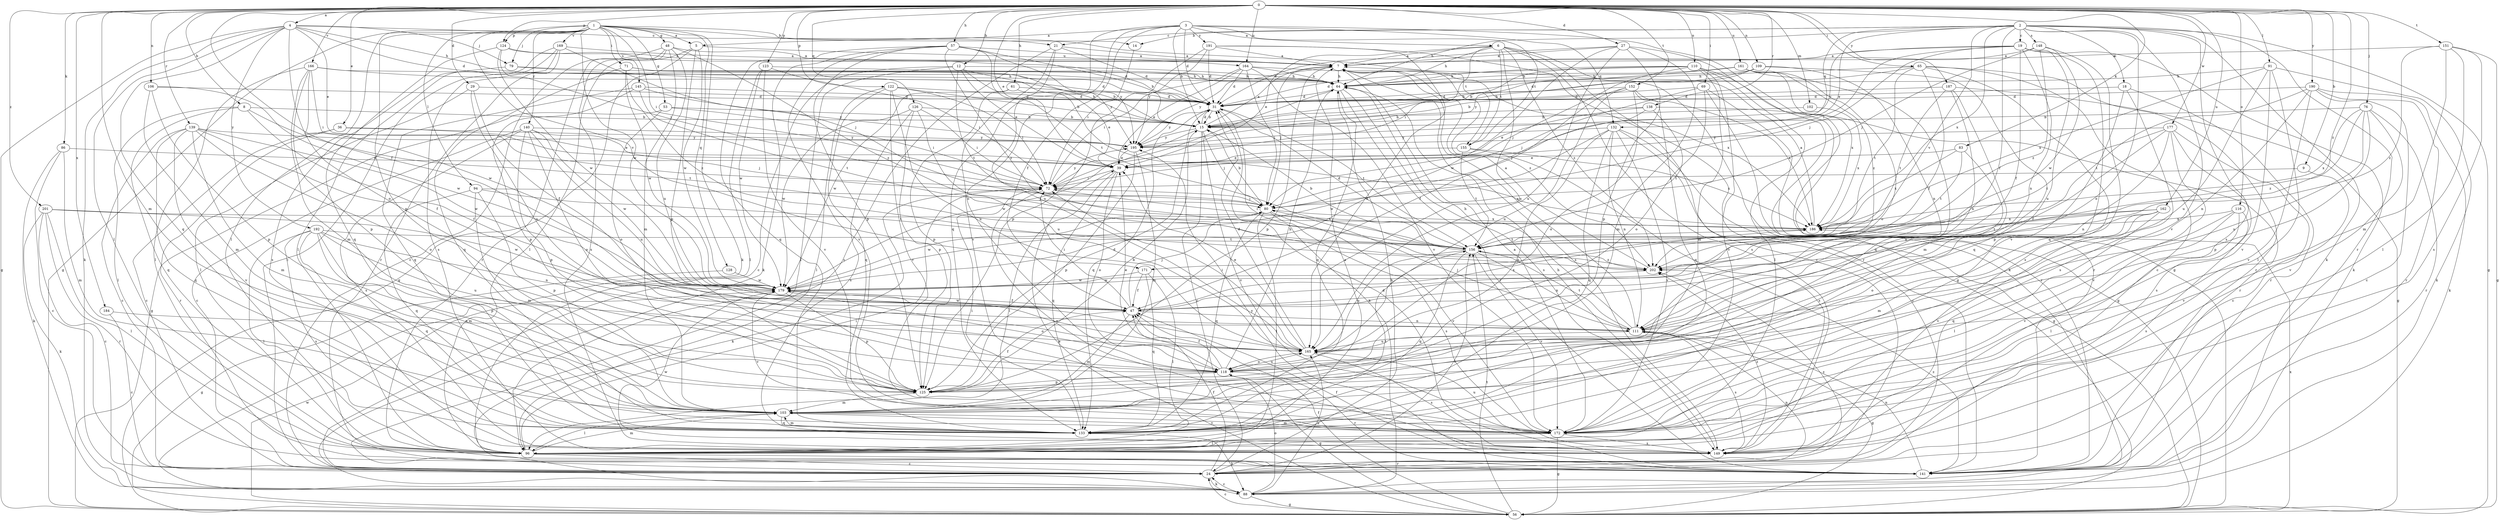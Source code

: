 strict digraph  {
0;
1;
2;
3;
4;
5;
6;
7;
8;
9;
12;
14;
15;
18;
19;
21;
24;
27;
29;
31;
36;
39;
47;
48;
53;
56;
57;
61;
64;
65;
69;
71;
72;
76;
79;
80;
83;
86;
88;
91;
94;
96;
102;
103;
106;
109;
110;
111;
116;
118;
122;
123;
124;
125;
126;
128;
132;
133;
138;
139;
140;
141;
145;
148;
149;
151;
152;
155;
156;
161;
162;
164;
165;
166;
169;
171;
172;
177;
179;
184;
186;
187;
190;
191;
192;
195;
201;
202;
0 -> 4  [label=a];
0 -> 8  [label=b];
0 -> 9  [label=b];
0 -> 12  [label=b];
0 -> 27  [label=d];
0 -> 29  [label=d];
0 -> 36  [label=e];
0 -> 39  [label=e];
0 -> 47  [label=f];
0 -> 57  [label=h];
0 -> 61  [label=h];
0 -> 65  [label=i];
0 -> 69  [label=i];
0 -> 76  [label=j];
0 -> 83  [label=k];
0 -> 86  [label=k];
0 -> 91  [label=l];
0 -> 102  [label=m];
0 -> 103  [label=m];
0 -> 106  [label=n];
0 -> 109  [label=n];
0 -> 110  [label=n];
0 -> 116  [label=o];
0 -> 122  [label=p];
0 -> 123  [label=p];
0 -> 124  [label=p];
0 -> 126  [label=q];
0 -> 138  [label=r];
0 -> 139  [label=r];
0 -> 151  [label=t];
0 -> 152  [label=t];
0 -> 161  [label=u];
0 -> 162  [label=u];
0 -> 164  [label=u];
0 -> 166  [label=v];
0 -> 177  [label=w];
0 -> 184  [label=x];
0 -> 187  [label=y];
0 -> 190  [label=y];
0 -> 201  [label=z];
0 -> 202  [label=z];
1 -> 5  [label=a];
1 -> 14  [label=b];
1 -> 48  [label=g];
1 -> 53  [label=g];
1 -> 56  [label=g];
1 -> 71  [label=i];
1 -> 72  [label=i];
1 -> 79  [label=j];
1 -> 88  [label=k];
1 -> 94  [label=l];
1 -> 96  [label=l];
1 -> 124  [label=p];
1 -> 125  [label=p];
1 -> 128  [label=q];
1 -> 140  [label=r];
1 -> 145  [label=s];
1 -> 155  [label=t];
1 -> 169  [label=v];
1 -> 171  [label=v];
1 -> 179  [label=w];
2 -> 14  [label=b];
2 -> 18  [label=c];
2 -> 19  [label=c];
2 -> 21  [label=c];
2 -> 39  [label=e];
2 -> 47  [label=f];
2 -> 56  [label=g];
2 -> 64  [label=h];
2 -> 88  [label=k];
2 -> 118  [label=o];
2 -> 132  [label=q];
2 -> 141  [label=r];
2 -> 148  [label=s];
2 -> 149  [label=s];
2 -> 171  [label=v];
2 -> 172  [label=v];
2 -> 186  [label=x];
3 -> 5  [label=a];
3 -> 6  [label=a];
3 -> 15  [label=b];
3 -> 31  [label=d];
3 -> 47  [label=f];
3 -> 56  [label=g];
3 -> 118  [label=o];
3 -> 132  [label=q];
3 -> 133  [label=q];
3 -> 155  [label=t];
3 -> 191  [label=y];
4 -> 21  [label=c];
4 -> 31  [label=d];
4 -> 39  [label=e];
4 -> 56  [label=g];
4 -> 64  [label=h];
4 -> 79  [label=j];
4 -> 88  [label=k];
4 -> 96  [label=l];
4 -> 118  [label=o];
4 -> 133  [label=q];
4 -> 192  [label=y];
5 -> 56  [label=g];
5 -> 96  [label=l];
5 -> 125  [label=p];
5 -> 164  [label=u];
5 -> 179  [label=w];
6 -> 7  [label=a];
6 -> 24  [label=c];
6 -> 39  [label=e];
6 -> 56  [label=g];
6 -> 64  [label=h];
6 -> 72  [label=i];
6 -> 149  [label=s];
6 -> 155  [label=t];
6 -> 165  [label=u];
6 -> 202  [label=z];
7 -> 64  [label=h];
7 -> 80  [label=j];
7 -> 125  [label=p];
7 -> 149  [label=s];
7 -> 195  [label=y];
7 -> 202  [label=z];
8 -> 15  [label=b];
8 -> 47  [label=f];
8 -> 96  [label=l];
8 -> 133  [label=q];
8 -> 156  [label=t];
9 -> 72  [label=i];
9 -> 172  [label=v];
12 -> 24  [label=c];
12 -> 39  [label=e];
12 -> 64  [label=h];
12 -> 96  [label=l];
12 -> 156  [label=t];
12 -> 186  [label=x];
12 -> 195  [label=y];
14 -> 72  [label=i];
15 -> 7  [label=a];
15 -> 24  [label=c];
15 -> 31  [label=d];
15 -> 80  [label=j];
15 -> 172  [label=v];
15 -> 179  [label=w];
15 -> 195  [label=y];
18 -> 31  [label=d];
18 -> 125  [label=p];
18 -> 141  [label=r];
18 -> 149  [label=s];
19 -> 7  [label=a];
19 -> 47  [label=f];
19 -> 72  [label=i];
19 -> 80  [label=j];
19 -> 88  [label=k];
19 -> 111  [label=n];
19 -> 165  [label=u];
19 -> 172  [label=v];
19 -> 195  [label=y];
21 -> 7  [label=a];
21 -> 24  [label=c];
21 -> 31  [label=d];
21 -> 165  [label=u];
21 -> 172  [label=v];
24 -> 47  [label=f];
24 -> 64  [label=h];
24 -> 88  [label=k];
24 -> 111  [label=n];
24 -> 156  [label=t];
24 -> 202  [label=z];
27 -> 7  [label=a];
27 -> 31  [label=d];
27 -> 88  [label=k];
27 -> 103  [label=m];
27 -> 125  [label=p];
27 -> 165  [label=u];
27 -> 179  [label=w];
29 -> 31  [label=d];
29 -> 47  [label=f];
29 -> 96  [label=l];
29 -> 165  [label=u];
31 -> 15  [label=b];
31 -> 88  [label=k];
31 -> 133  [label=q];
31 -> 156  [label=t];
31 -> 195  [label=y];
36 -> 24  [label=c];
36 -> 39  [label=e];
36 -> 141  [label=r];
36 -> 195  [label=y];
39 -> 72  [label=i];
39 -> 96  [label=l];
39 -> 118  [label=o];
39 -> 133  [label=q];
47 -> 72  [label=i];
47 -> 80  [label=j];
47 -> 103  [label=m];
47 -> 111  [label=n];
47 -> 179  [label=w];
47 -> 186  [label=x];
48 -> 7  [label=a];
48 -> 24  [label=c];
48 -> 103  [label=m];
48 -> 141  [label=r];
48 -> 149  [label=s];
48 -> 165  [label=u];
48 -> 202  [label=z];
53 -> 15  [label=b];
53 -> 56  [label=g];
53 -> 72  [label=i];
53 -> 118  [label=o];
56 -> 24  [label=c];
56 -> 39  [label=e];
56 -> 47  [label=f];
56 -> 156  [label=t];
56 -> 179  [label=w];
56 -> 186  [label=x];
57 -> 7  [label=a];
57 -> 15  [label=b];
57 -> 88  [label=k];
57 -> 125  [label=p];
57 -> 133  [label=q];
57 -> 156  [label=t];
57 -> 172  [label=v];
57 -> 195  [label=y];
57 -> 202  [label=z];
61 -> 31  [label=d];
61 -> 39  [label=e];
61 -> 125  [label=p];
61 -> 179  [label=w];
64 -> 31  [label=d];
64 -> 72  [label=i];
64 -> 133  [label=q];
64 -> 141  [label=r];
64 -> 149  [label=s];
65 -> 15  [label=b];
65 -> 24  [label=c];
65 -> 47  [label=f];
65 -> 64  [label=h];
65 -> 141  [label=r];
65 -> 149  [label=s];
65 -> 156  [label=t];
69 -> 31  [label=d];
69 -> 56  [label=g];
69 -> 80  [label=j];
69 -> 118  [label=o];
69 -> 141  [label=r];
71 -> 15  [label=b];
71 -> 64  [label=h];
71 -> 133  [label=q];
71 -> 179  [label=w];
71 -> 202  [label=z];
72 -> 80  [label=j];
72 -> 88  [label=k];
72 -> 149  [label=s];
72 -> 195  [label=y];
76 -> 15  [label=b];
76 -> 125  [label=p];
76 -> 141  [label=r];
76 -> 165  [label=u];
76 -> 172  [label=v];
76 -> 186  [label=x];
76 -> 202  [label=z];
79 -> 15  [label=b];
79 -> 64  [label=h];
79 -> 149  [label=s];
80 -> 15  [label=b];
80 -> 96  [label=l];
80 -> 133  [label=q];
80 -> 149  [label=s];
80 -> 172  [label=v];
80 -> 179  [label=w];
80 -> 186  [label=x];
83 -> 39  [label=e];
83 -> 111  [label=n];
83 -> 156  [label=t];
83 -> 186  [label=x];
86 -> 24  [label=c];
86 -> 39  [label=e];
86 -> 88  [label=k];
86 -> 103  [label=m];
88 -> 24  [label=c];
88 -> 56  [label=g];
88 -> 118  [label=o];
88 -> 165  [label=u];
91 -> 64  [label=h];
91 -> 88  [label=k];
91 -> 96  [label=l];
91 -> 165  [label=u];
91 -> 172  [label=v];
91 -> 186  [label=x];
94 -> 80  [label=j];
94 -> 103  [label=m];
94 -> 125  [label=p];
94 -> 133  [label=q];
94 -> 156  [label=t];
96 -> 7  [label=a];
96 -> 24  [label=c];
96 -> 72  [label=i];
96 -> 103  [label=m];
96 -> 141  [label=r];
102 -> 15  [label=b];
102 -> 186  [label=x];
103 -> 96  [label=l];
103 -> 133  [label=q];
103 -> 172  [label=v];
106 -> 31  [label=d];
106 -> 103  [label=m];
106 -> 125  [label=p];
106 -> 179  [label=w];
109 -> 31  [label=d];
109 -> 64  [label=h];
109 -> 111  [label=n];
109 -> 133  [label=q];
109 -> 195  [label=y];
110 -> 15  [label=b];
110 -> 31  [label=d];
110 -> 64  [label=h];
110 -> 80  [label=j];
110 -> 96  [label=l];
110 -> 103  [label=m];
110 -> 141  [label=r];
110 -> 172  [label=v];
111 -> 7  [label=a];
111 -> 56  [label=g];
111 -> 64  [label=h];
111 -> 80  [label=j];
111 -> 149  [label=s];
111 -> 156  [label=t];
111 -> 165  [label=u];
116 -> 96  [label=l];
116 -> 133  [label=q];
116 -> 149  [label=s];
116 -> 172  [label=v];
116 -> 186  [label=x];
118 -> 39  [label=e];
118 -> 47  [label=f];
118 -> 56  [label=g];
118 -> 64  [label=h];
118 -> 125  [label=p];
118 -> 141  [label=r];
118 -> 165  [label=u];
122 -> 15  [label=b];
122 -> 31  [label=d];
122 -> 72  [label=i];
122 -> 96  [label=l];
122 -> 133  [label=q];
122 -> 165  [label=u];
122 -> 172  [label=v];
123 -> 64  [label=h];
123 -> 72  [label=i];
123 -> 96  [label=l];
123 -> 172  [label=v];
123 -> 179  [label=w];
124 -> 7  [label=a];
124 -> 31  [label=d];
124 -> 72  [label=i];
124 -> 133  [label=q];
124 -> 179  [label=w];
125 -> 15  [label=b];
125 -> 31  [label=d];
125 -> 47  [label=f];
125 -> 103  [label=m];
126 -> 15  [label=b];
126 -> 72  [label=i];
126 -> 125  [label=p];
126 -> 149  [label=s];
126 -> 165  [label=u];
126 -> 179  [label=w];
128 -> 56  [label=g];
128 -> 179  [label=w];
132 -> 24  [label=c];
132 -> 56  [label=g];
132 -> 111  [label=n];
132 -> 125  [label=p];
132 -> 133  [label=q];
132 -> 172  [label=v];
132 -> 179  [label=w];
132 -> 195  [label=y];
133 -> 72  [label=i];
133 -> 88  [label=k];
133 -> 103  [label=m];
133 -> 156  [label=t];
138 -> 15  [label=b];
138 -> 39  [label=e];
138 -> 80  [label=j];
138 -> 141  [label=r];
138 -> 156  [label=t];
139 -> 24  [label=c];
139 -> 47  [label=f];
139 -> 103  [label=m];
139 -> 118  [label=o];
139 -> 133  [label=q];
139 -> 172  [label=v];
139 -> 179  [label=w];
139 -> 195  [label=y];
140 -> 24  [label=c];
140 -> 80  [label=j];
140 -> 118  [label=o];
140 -> 125  [label=p];
140 -> 149  [label=s];
140 -> 165  [label=u];
140 -> 179  [label=w];
140 -> 195  [label=y];
141 -> 31  [label=d];
141 -> 47  [label=f];
141 -> 111  [label=n];
141 -> 195  [label=y];
141 -> 202  [label=z];
145 -> 31  [label=d];
145 -> 125  [label=p];
145 -> 133  [label=q];
145 -> 156  [label=t];
145 -> 195  [label=y];
148 -> 7  [label=a];
148 -> 80  [label=j];
148 -> 133  [label=q];
148 -> 179  [label=w];
148 -> 202  [label=z];
149 -> 64  [label=h];
149 -> 179  [label=w];
149 -> 202  [label=z];
151 -> 7  [label=a];
151 -> 56  [label=g];
151 -> 96  [label=l];
151 -> 103  [label=m];
151 -> 149  [label=s];
151 -> 202  [label=z];
152 -> 15  [label=b];
152 -> 31  [label=d];
152 -> 47  [label=f];
152 -> 118  [label=o];
152 -> 133  [label=q];
152 -> 165  [label=u];
152 -> 186  [label=x];
155 -> 39  [label=e];
155 -> 149  [label=s];
155 -> 156  [label=t];
155 -> 186  [label=x];
156 -> 15  [label=b];
156 -> 31  [label=d];
156 -> 111  [label=n];
156 -> 133  [label=q];
156 -> 165  [label=u];
156 -> 172  [label=v];
156 -> 202  [label=z];
161 -> 15  [label=b];
161 -> 64  [label=h];
161 -> 118  [label=o];
161 -> 133  [label=q];
161 -> 186  [label=x];
161 -> 202  [label=z];
162 -> 96  [label=l];
162 -> 103  [label=m];
162 -> 118  [label=o];
162 -> 156  [label=t];
162 -> 172  [label=v];
162 -> 186  [label=x];
164 -> 31  [label=d];
164 -> 39  [label=e];
164 -> 64  [label=h];
164 -> 72  [label=i];
164 -> 80  [label=j];
164 -> 172  [label=v];
164 -> 186  [label=x];
165 -> 31  [label=d];
165 -> 39  [label=e];
165 -> 72  [label=i];
165 -> 118  [label=o];
165 -> 149  [label=s];
166 -> 31  [label=d];
166 -> 64  [label=h];
166 -> 72  [label=i];
166 -> 96  [label=l];
166 -> 103  [label=m];
166 -> 125  [label=p];
166 -> 179  [label=w];
169 -> 7  [label=a];
169 -> 24  [label=c];
169 -> 80  [label=j];
169 -> 96  [label=l];
169 -> 141  [label=r];
169 -> 149  [label=s];
171 -> 47  [label=f];
171 -> 96  [label=l];
171 -> 133  [label=q];
171 -> 179  [label=w];
172 -> 7  [label=a];
172 -> 56  [label=g];
172 -> 96  [label=l];
172 -> 103  [label=m];
172 -> 149  [label=s];
172 -> 165  [label=u];
177 -> 24  [label=c];
177 -> 47  [label=f];
177 -> 111  [label=n];
177 -> 149  [label=s];
177 -> 156  [label=t];
177 -> 172  [label=v];
177 -> 195  [label=y];
179 -> 47  [label=f];
179 -> 118  [label=o];
179 -> 125  [label=p];
179 -> 172  [label=v];
184 -> 24  [label=c];
184 -> 111  [label=n];
186 -> 7  [label=a];
186 -> 72  [label=i];
186 -> 156  [label=t];
187 -> 31  [label=d];
187 -> 56  [label=g];
187 -> 103  [label=m];
187 -> 111  [label=n];
187 -> 156  [label=t];
190 -> 24  [label=c];
190 -> 31  [label=d];
190 -> 88  [label=k];
190 -> 111  [label=n];
190 -> 141  [label=r];
190 -> 156  [label=t];
190 -> 172  [label=v];
191 -> 7  [label=a];
191 -> 31  [label=d];
191 -> 125  [label=p];
191 -> 141  [label=r];
191 -> 165  [label=u];
191 -> 195  [label=y];
192 -> 96  [label=l];
192 -> 103  [label=m];
192 -> 111  [label=n];
192 -> 125  [label=p];
192 -> 133  [label=q];
192 -> 149  [label=s];
192 -> 156  [label=t];
192 -> 165  [label=u];
195 -> 39  [label=e];
195 -> 103  [label=m];
195 -> 125  [label=p];
201 -> 24  [label=c];
201 -> 88  [label=k];
201 -> 96  [label=l];
201 -> 141  [label=r];
201 -> 179  [label=w];
201 -> 186  [label=x];
202 -> 7  [label=a];
202 -> 179  [label=w];
}
